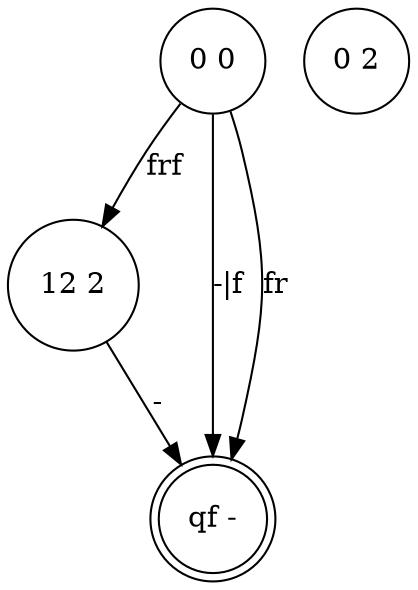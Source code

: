 digraph 7 {
	"12 2" [shape=circle]
	"qf -" [shape=doublecircle]
	"0 0" [shape=circle]
	"0 2" [shape=circle]
	"12 2" -> "qf -" [label="-"]
	"0 0" -> "qf -" [label="-|f"]
	"0 0" -> "12 2" [label=frf]
	"0 0" -> "qf -" [label=fr]
}
